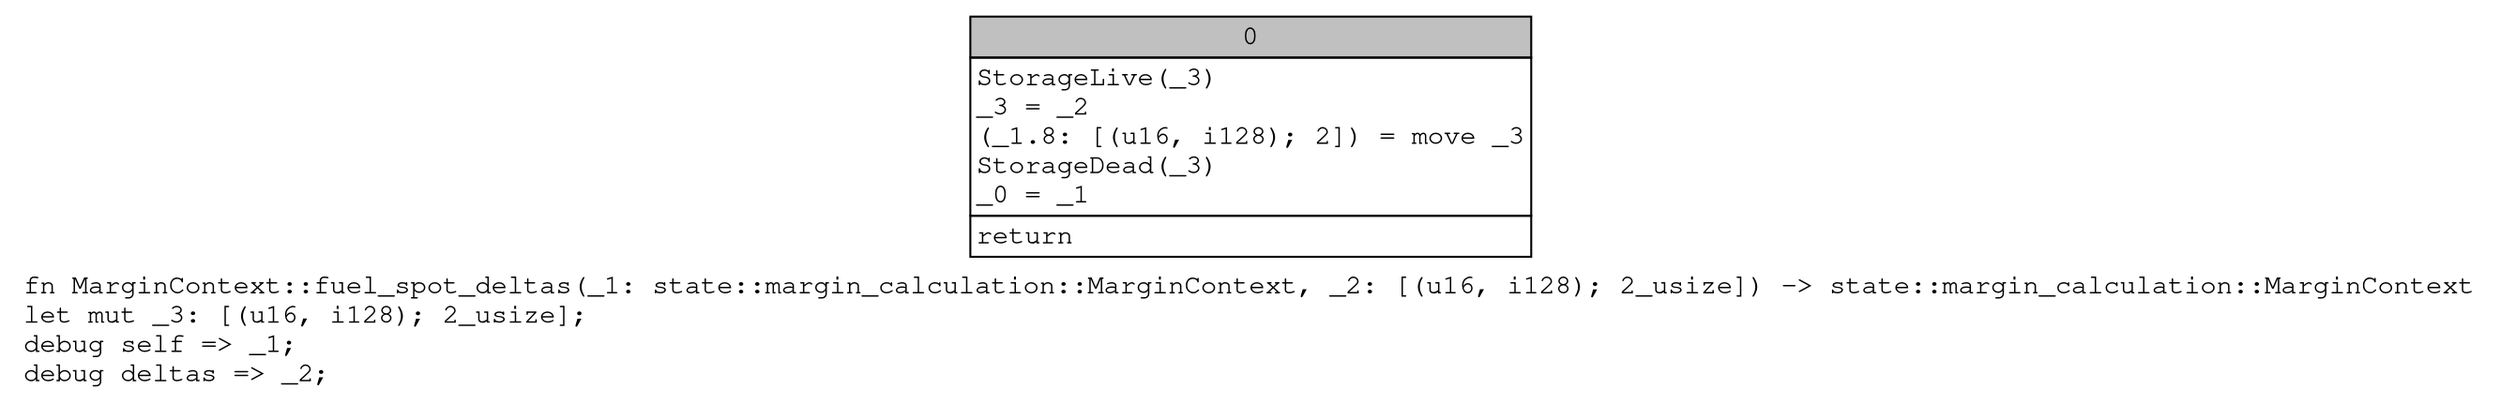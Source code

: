 digraph Mir_0_3430 {
    graph [fontname="Courier, monospace"];
    node [fontname="Courier, monospace"];
    edge [fontname="Courier, monospace"];
    label=<fn MarginContext::fuel_spot_deltas(_1: state::margin_calculation::MarginContext, _2: [(u16, i128); 2_usize]) -&gt; state::margin_calculation::MarginContext<br align="left"/>let mut _3: [(u16, i128); 2_usize];<br align="left"/>debug self =&gt; _1;<br align="left"/>debug deltas =&gt; _2;<br align="left"/>>;
    bb0__0_3430 [shape="none", label=<<table border="0" cellborder="1" cellspacing="0"><tr><td bgcolor="gray" align="center" colspan="1">0</td></tr><tr><td align="left" balign="left">StorageLive(_3)<br/>_3 = _2<br/>(_1.8: [(u16, i128); 2]) = move _3<br/>StorageDead(_3)<br/>_0 = _1<br/></td></tr><tr><td align="left">return</td></tr></table>>];
}
